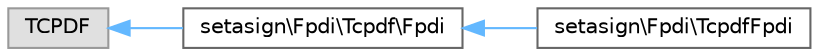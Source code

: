 digraph "Graphical Class Hierarchy"
{
 // LATEX_PDF_SIZE
  bgcolor="transparent";
  edge [fontname=Helvetica,fontsize=10,labelfontname=Helvetica,labelfontsize=10];
  node [fontname=Helvetica,fontsize=10,shape=box,height=0.2,width=0.4];
  rankdir="LR";
  Node0 [id="Node000000",label="TCPDF",height=0.2,width=0.4,color="grey60", fillcolor="#E0E0E0", style="filled",tooltip=" "];
  Node0 -> Node1 [id="edge224_Node000000_Node000001",dir="back",color="steelblue1",style="solid",tooltip=" "];
  Node1 [id="Node000001",label="setasign\\Fpdi\\Tcpdf\\Fpdi",height=0.2,width=0.4,color="grey40", fillcolor="white", style="filled",URL="$classsetasign_1_1Fpdi_1_1Tcpdf_1_1Fpdi.html",tooltip=" "];
  Node1 -> Node2 [id="edge225_Node000001_Node000002",dir="back",color="steelblue1",style="solid",tooltip=" "];
  Node2 [id="Node000002",label="setasign\\Fpdi\\TcpdfFpdi",height=0.2,width=0.4,color="grey40", fillcolor="white", style="filled",URL="$classsetasign_1_1Fpdi_1_1TcpdfFpdi.html",tooltip=" "];
}
